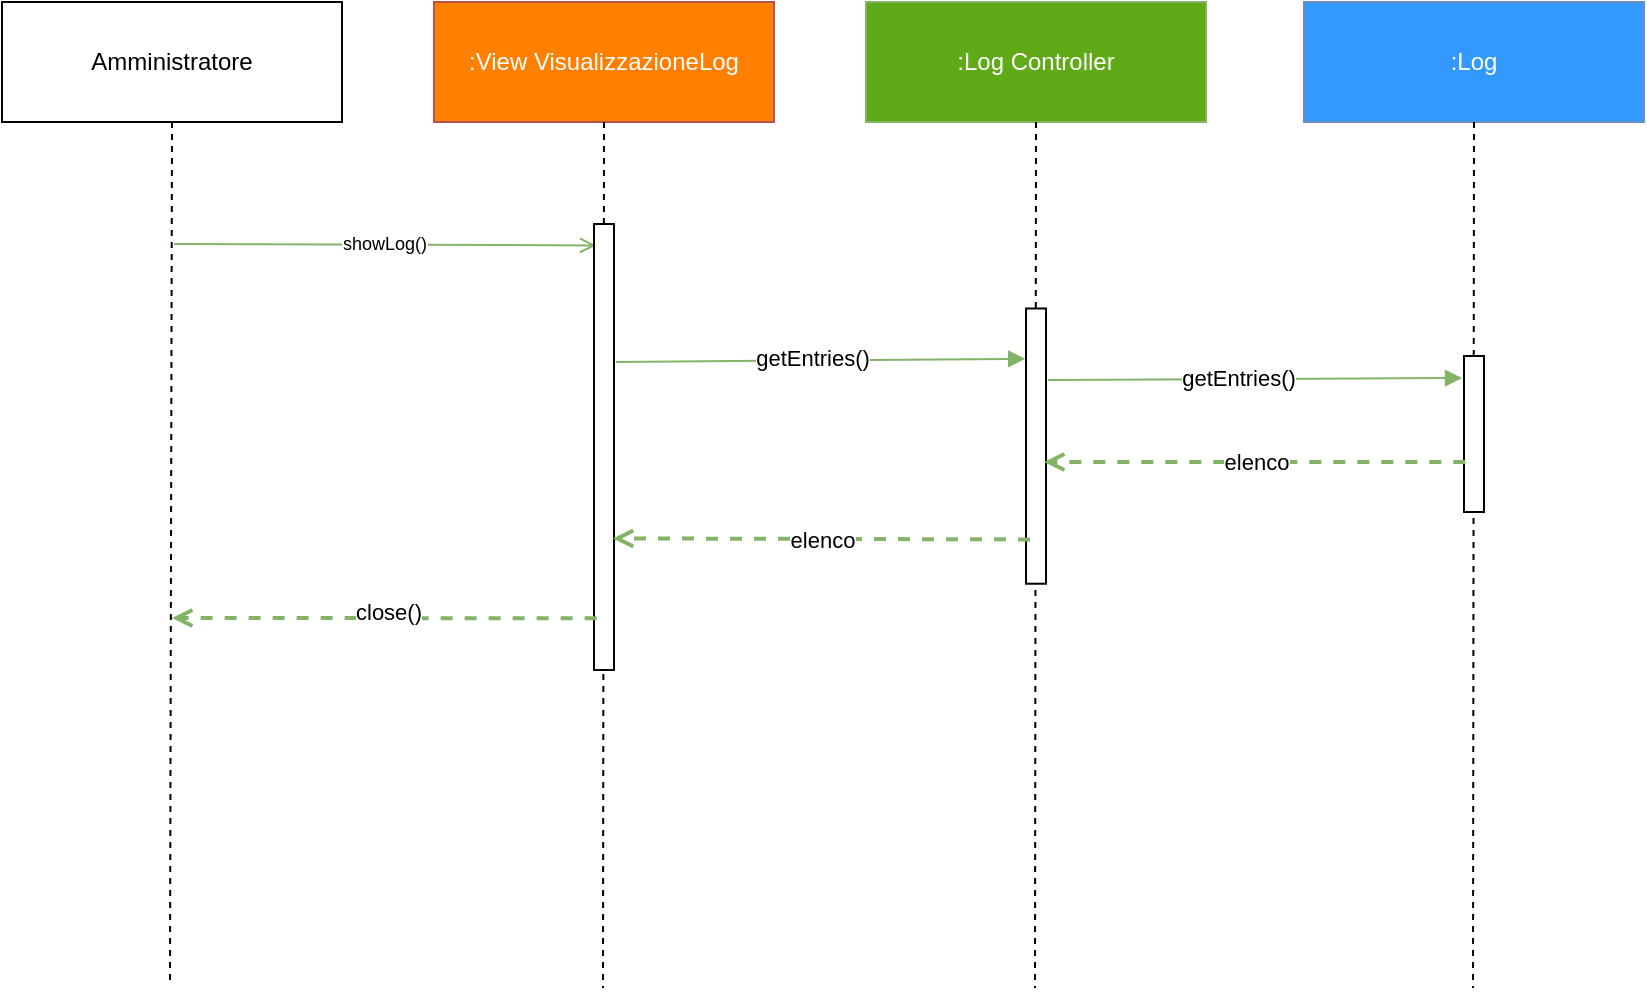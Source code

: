 <mxfile version="24.4.15" type="github">
  <diagram name="Page-1" id="FbxMsNr4Fx10tflfo3xf">
    <mxGraphModel dx="1576" dy="829" grid="0" gridSize="10" guides="1" tooltips="1" connect="1" arrows="1" fold="1" page="0" pageScale="1" pageWidth="850" pageHeight="1100" math="0" shadow="0">
      <root>
        <mxCell id="0" />
        <mxCell id="1" parent="0" />
        <mxCell id="YbzqFVrjnrmy3DUoZA_B-1" value="&lt;font color=&quot;#ffffff&quot;&gt;:View VisualizzazioneLog&lt;/font&gt;" style="rounded=0;whiteSpace=wrap;html=1;fillColor=#FF8000;strokeColor=#b85450;" parent="1" vertex="1">
          <mxGeometry x="256" y="40" width="170" height="60" as="geometry" />
        </mxCell>
        <mxCell id="YbzqFVrjnrmy3DUoZA_B-2" value="Amministratore" style="rounded=0;whiteSpace=wrap;html=1;" parent="1" vertex="1">
          <mxGeometry x="40" y="40" width="170" height="60" as="geometry" />
        </mxCell>
        <mxCell id="YbzqFVrjnrmy3DUoZA_B-3" value="&lt;font color=&quot;#ffffff&quot;&gt;:Log Controller&lt;/font&gt;" style="rounded=0;whiteSpace=wrap;html=1;fillColor=#60A917;strokeColor=#82b366;" parent="1" vertex="1">
          <mxGeometry x="472" y="40" width="170" height="60" as="geometry" />
        </mxCell>
        <mxCell id="YbzqFVrjnrmy3DUoZA_B-4" value="" style="endArrow=none;dashed=1;html=1;rounded=0;exitX=0.5;exitY=1;exitDx=0;exitDy=0;" parent="1" source="YbzqFVrjnrmy3DUoZA_B-2" edge="1">
          <mxGeometry width="50" height="50" relative="1" as="geometry">
            <mxPoint x="312" y="249" as="sourcePoint" />
            <mxPoint x="124" y="529" as="targetPoint" />
          </mxGeometry>
        </mxCell>
        <mxCell id="YbzqFVrjnrmy3DUoZA_B-5" value="" style="endArrow=none;dashed=1;html=1;rounded=0;exitX=0.5;exitY=1;exitDx=0;exitDy=0;" parent="1" source="YbzqFVrjnrmy3DUoZA_B-1" edge="1">
          <mxGeometry width="50" height="50" relative="1" as="geometry">
            <mxPoint x="341.5" y="104" as="sourcePoint" />
            <mxPoint x="340.5" y="533" as="targetPoint" />
          </mxGeometry>
        </mxCell>
        <mxCell id="YbzqFVrjnrmy3DUoZA_B-6" value="" style="endArrow=none;dashed=1;html=1;rounded=0;exitX=0.5;exitY=1;exitDx=0;exitDy=0;" parent="1" source="YbzqFVrjnrmy3DUoZA_B-3" edge="1">
          <mxGeometry width="50" height="50" relative="1" as="geometry">
            <mxPoint x="557.5" y="104" as="sourcePoint" />
            <mxPoint x="556.5" y="533" as="targetPoint" />
          </mxGeometry>
        </mxCell>
        <mxCell id="YbzqFVrjnrmy3DUoZA_B-7" value="" style="endArrow=open;html=1;rounded=0;endFill=0;fillColor=#d5e8d4;strokeColor=#82b366;entryX=0.048;entryY=0.9;entryDx=0;entryDy=0;entryPerimeter=0;" parent="1" target="YbzqFVrjnrmy3DUoZA_B-9" edge="1">
          <mxGeometry width="50" height="50" relative="1" as="geometry">
            <mxPoint x="126" y="161" as="sourcePoint" />
            <mxPoint x="340" y="161" as="targetPoint" />
          </mxGeometry>
        </mxCell>
        <mxCell id="YbzqFVrjnrmy3DUoZA_B-8" value="&lt;font style=&quot;font-size: 9px;&quot;&gt;showLog()&lt;/font&gt;" style="edgeLabel;html=1;align=center;verticalAlign=middle;resizable=0;points=[];" parent="YbzqFVrjnrmy3DUoZA_B-7" vertex="1" connectable="0">
          <mxGeometry x="-0.004" y="2" relative="1" as="geometry">
            <mxPoint as="offset" />
          </mxGeometry>
        </mxCell>
        <mxCell id="YbzqFVrjnrmy3DUoZA_B-9" value="" style="rounded=0;whiteSpace=wrap;html=1;rotation=90;" parent="1" vertex="1">
          <mxGeometry x="229.5" y="257.5" width="223" height="10" as="geometry" />
        </mxCell>
        <mxCell id="YbzqFVrjnrmy3DUoZA_B-10" value="" style="rounded=0;whiteSpace=wrap;html=1;rotation=90;" parent="1" vertex="1">
          <mxGeometry x="488.2" y="257.05" width="137.62" height="10" as="geometry" />
        </mxCell>
        <mxCell id="YbzqFVrjnrmy3DUoZA_B-13" value="" style="endArrow=block;html=1;rounded=0;endFill=1;fillColor=#d5e8d4;strokeColor=#82b366;entryX=0.183;entryY=1.039;entryDx=0;entryDy=0;entryPerimeter=0;" parent="1" target="YbzqFVrjnrmy3DUoZA_B-10" edge="1">
          <mxGeometry width="50" height="50" relative="1" as="geometry">
            <mxPoint x="347" y="220" as="sourcePoint" />
            <mxPoint x="551" y="207" as="targetPoint" />
          </mxGeometry>
        </mxCell>
        <mxCell id="YbzqFVrjnrmy3DUoZA_B-14" value="getEntries()" style="edgeLabel;html=1;align=center;verticalAlign=middle;resizable=0;points=[];" parent="YbzqFVrjnrmy3DUoZA_B-13" vertex="1" connectable="0">
          <mxGeometry x="-0.042" y="1" relative="1" as="geometry">
            <mxPoint as="offset" />
          </mxGeometry>
        </mxCell>
        <mxCell id="YbzqFVrjnrmy3DUoZA_B-15" value="" style="endArrow=block;html=1;rounded=0;endFill=1;fillColor=#d5e8d4;strokeColor=#82b366;exitX=0.5;exitY=0;exitDx=0;exitDy=0;" parent="1" edge="1">
          <mxGeometry width="50" height="50" relative="1" as="geometry">
            <mxPoint x="563" y="229" as="sourcePoint" />
            <mxPoint x="770" y="228" as="targetPoint" />
          </mxGeometry>
        </mxCell>
        <mxCell id="YbzqFVrjnrmy3DUoZA_B-16" value="getEntries()" style="edgeLabel;html=1;align=center;verticalAlign=middle;resizable=0;points=[];" parent="YbzqFVrjnrmy3DUoZA_B-15" vertex="1" connectable="0">
          <mxGeometry x="-0.089" y="1" relative="1" as="geometry">
            <mxPoint as="offset" />
          </mxGeometry>
        </mxCell>
        <mxCell id="YbzqFVrjnrmy3DUoZA_B-17" value="&lt;font color=&quot;#ffffff&quot;&gt;:Log&lt;/font&gt;" style="rounded=0;whiteSpace=wrap;html=1;fillColor=#3399FF;strokeColor=#6c8ebf;" parent="1" vertex="1">
          <mxGeometry x="691" y="40" width="170" height="60" as="geometry" />
        </mxCell>
        <mxCell id="YbzqFVrjnrmy3DUoZA_B-18" value="" style="endArrow=none;dashed=1;html=1;rounded=0;exitX=0.5;exitY=1;exitDx=0;exitDy=0;" parent="1" source="YbzqFVrjnrmy3DUoZA_B-17" edge="1">
          <mxGeometry width="50" height="50" relative="1" as="geometry">
            <mxPoint x="776.5" y="104" as="sourcePoint" />
            <mxPoint x="775.5" y="533" as="targetPoint" />
          </mxGeometry>
        </mxCell>
        <mxCell id="YbzqFVrjnrmy3DUoZA_B-19" value="" style="rounded=0;whiteSpace=wrap;html=1;rotation=90;" parent="1" vertex="1">
          <mxGeometry x="737" y="251" width="78" height="10" as="geometry" />
        </mxCell>
        <mxCell id="YbzqFVrjnrmy3DUoZA_B-20" value="" style="endArrow=open;dashed=1;html=1;strokeWidth=2;rounded=0;fillColor=#d5e8d4;strokeColor=#82b366;endFill=0;exitX=0.679;exitY=0.933;exitDx=0;exitDy=0;exitPerimeter=0;" parent="1" source="YbzqFVrjnrmy3DUoZA_B-19" edge="1">
          <mxGeometry width="50" height="50" relative="1" as="geometry">
            <mxPoint x="610" y="294" as="sourcePoint" />
            <mxPoint x="561" y="270" as="targetPoint" />
          </mxGeometry>
        </mxCell>
        <mxCell id="YbzqFVrjnrmy3DUoZA_B-21" value="elenco" style="edgeLabel;html=1;align=center;verticalAlign=middle;resizable=0;points=[];" parent="YbzqFVrjnrmy3DUoZA_B-20" vertex="1" connectable="0">
          <mxGeometry x="-0.005" relative="1" as="geometry">
            <mxPoint as="offset" />
          </mxGeometry>
        </mxCell>
        <mxCell id="YbzqFVrjnrmy3DUoZA_B-22" value="" style="endArrow=open;dashed=1;html=1;strokeWidth=2;rounded=0;fillColor=#d5e8d4;strokeColor=#82b366;endFill=0;exitX=0.839;exitY=0.801;exitDx=0;exitDy=0;exitPerimeter=0;entryX=0.705;entryY=0.057;entryDx=0;entryDy=0;entryPerimeter=0;" parent="1" source="YbzqFVrjnrmy3DUoZA_B-10" target="YbzqFVrjnrmy3DUoZA_B-9" edge="1">
          <mxGeometry width="50" height="50" relative="1" as="geometry">
            <mxPoint x="549" y="309" as="sourcePoint" />
            <mxPoint x="338" y="309" as="targetPoint" />
          </mxGeometry>
        </mxCell>
        <mxCell id="YbzqFVrjnrmy3DUoZA_B-23" value="elenco" style="edgeLabel;html=1;align=center;verticalAlign=middle;resizable=0;points=[];" parent="YbzqFVrjnrmy3DUoZA_B-22" vertex="1" connectable="0">
          <mxGeometry x="-0.005" relative="1" as="geometry">
            <mxPoint as="offset" />
          </mxGeometry>
        </mxCell>
        <mxCell id="YbzqFVrjnrmy3DUoZA_B-24" value="" style="endArrow=open;dashed=1;html=1;strokeWidth=2;rounded=0;fillColor=#d5e8d4;strokeColor=#82b366;endFill=0;exitX=0.884;exitY=0.867;exitDx=0;exitDy=0;exitPerimeter=0;" parent="1" source="YbzqFVrjnrmy3DUoZA_B-9" edge="1">
          <mxGeometry width="50" height="50" relative="1" as="geometry">
            <mxPoint x="333" y="347" as="sourcePoint" />
            <mxPoint x="125" y="348" as="targetPoint" />
          </mxGeometry>
        </mxCell>
        <mxCell id="YbzqFVrjnrmy3DUoZA_B-25" value="&lt;font style=&quot;font-size: 9px;&quot;&gt;ok&lt;/font&gt;" style="edgeLabel;html=1;align=center;verticalAlign=middle;resizable=0;points=[];" parent="YbzqFVrjnrmy3DUoZA_B-24" vertex="1" connectable="0">
          <mxGeometry x="-0.005" relative="1" as="geometry">
            <mxPoint as="offset" />
          </mxGeometry>
        </mxCell>
        <mxCell id="YbzqFVrjnrmy3DUoZA_B-26" value="close()" style="edgeLabel;html=1;align=center;verticalAlign=middle;resizable=0;points=[];" parent="YbzqFVrjnrmy3DUoZA_B-24" vertex="1" connectable="0">
          <mxGeometry x="-0.013" y="-3" relative="1" as="geometry">
            <mxPoint as="offset" />
          </mxGeometry>
        </mxCell>
      </root>
    </mxGraphModel>
  </diagram>
</mxfile>
